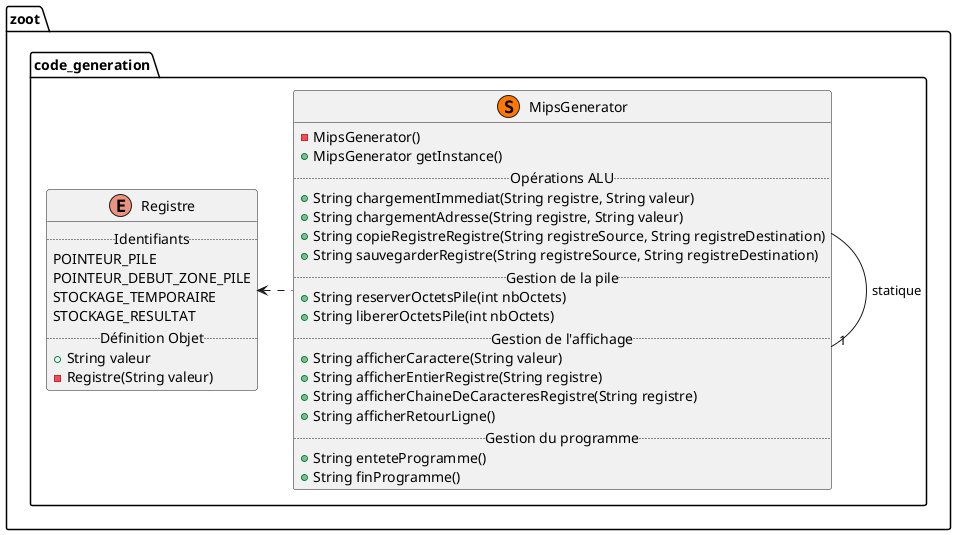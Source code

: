 @startuml "Package code_generation"

namespace zoot.code_generation {
    ' Includes
    ' Classes
    enum Registre{
        .. Identifiants ..
        POINTEUR_PILE
        POINTEUR_DEBUT_ZONE_PILE
        STOCKAGE_TEMPORAIRE
        STOCKAGE_RESULTAT
        .. Définition Objet ..
        + String valeur
        - Registre(String valeur)
    }

    class MipsGenerator << (S,#FF7700) >> {
        - MipsGenerator()
        + MipsGenerator getInstance()
        .. Opérations ALU ..
        + String chargementImmediat(String registre, String valeur)
        + String chargementAdresse(String registre, String valeur)
        + String copieRegistreRegistre(String registreSource, String registreDestination)
        + String sauvegarderRegistre(String registreSource, String registreDestination)
        .. Gestion de la pile ..
        + String reserverOctetsPile(int nbOctets)
        + String libererOctetsPile(int nbOctets)
        .. Gestion de l'affichage ..
        + String afficherCaractere(String valeur)
        + String afficherEntierRegistre(String registre)
        + String afficherChaineDeCaracteresRegistre(String registre)
        + String afficherRetourLigne()
        .. Gestion du programme ..
        + String enteteProgramme()
        + String finProgramme()
    }

    ' Relations entre les classes
    MipsGenerator -right-"1" MipsGenerator : statique
    MipsGenerator .left.> Registre

}
@enduml